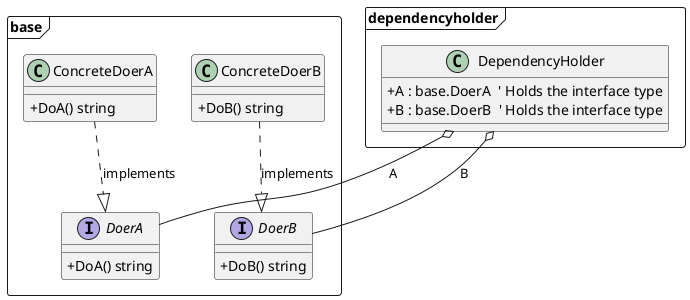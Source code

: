 @startuml DependencyHolderPattern

' スタイル設定 (任意)
skinparam classAttributeIconSize 0
skinparam packageStyle rectangle

' --- Common Base Definitions (Needed for this pattern) ---
package base <<Frame>> {
  interface DoerA {
    + DoA() string
  }
  interface DoerB {
    + DoB() string
  }

  ' Concrete implementations (needed to fulfill the interface dependency)
  class ConcreteDoerA {
    + DoA() string
  }
  class ConcreteDoerB {
    + DoB() string
  }
  ConcreteDoerA ..|> DoerA : implements
  ConcreteDoerB ..|> DoerB : implements
}

' --- Pattern 2: Dependency Holder ---
package dependencyholder <<Frame>> {
  class DependencyHolder {
    + A : base.DoerA  ' Holds the interface type
    + B : base.DoerB  ' Holds the interface type
  }
  ' Aggregation relationship (has-a interface)
  DependencyHolder o-- base.DoerA : A
  DependencyHolder o-- base.DoerB : B
}

' Example Usage/Dependency (Optional, shows how implementations are injected)
' SomeClient -> DependencyHolder : uses
' SomeClient --> ConcreteDoerA : creates/injects
' SomeClient --> ConcreteDoerB : creates/injects

@enduml